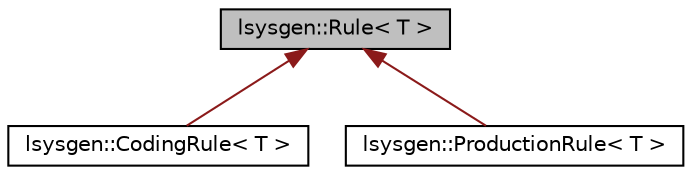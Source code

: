 digraph "lsysgen::Rule&lt; T &gt;"
{
 // LATEX_PDF_SIZE
  edge [fontname="Helvetica",fontsize="10",labelfontname="Helvetica",labelfontsize="10"];
  node [fontname="Helvetica",fontsize="10",shape=record];
  Node1 [label="lsysgen::Rule\< T \>",height=0.2,width=0.4,color="black", fillcolor="grey75", style="filled", fontcolor="black",tooltip=" "];
  Node1 -> Node2 [dir="back",color="firebrick4",fontsize="10",style="solid",fontname="Helvetica"];
  Node2 [label="lsysgen::CodingRule\< T \>",height=0.2,width=0.4,color="black", fillcolor="white", style="filled",URL="$classlsysgen_1_1CodingRule.html",tooltip=" "];
  Node1 -> Node3 [dir="back",color="firebrick4",fontsize="10",style="solid",fontname="Helvetica"];
  Node3 [label="lsysgen::ProductionRule\< T \>",height=0.2,width=0.4,color="black", fillcolor="white", style="filled",URL="$classlsysgen_1_1ProductionRule.html",tooltip=" "];
}
